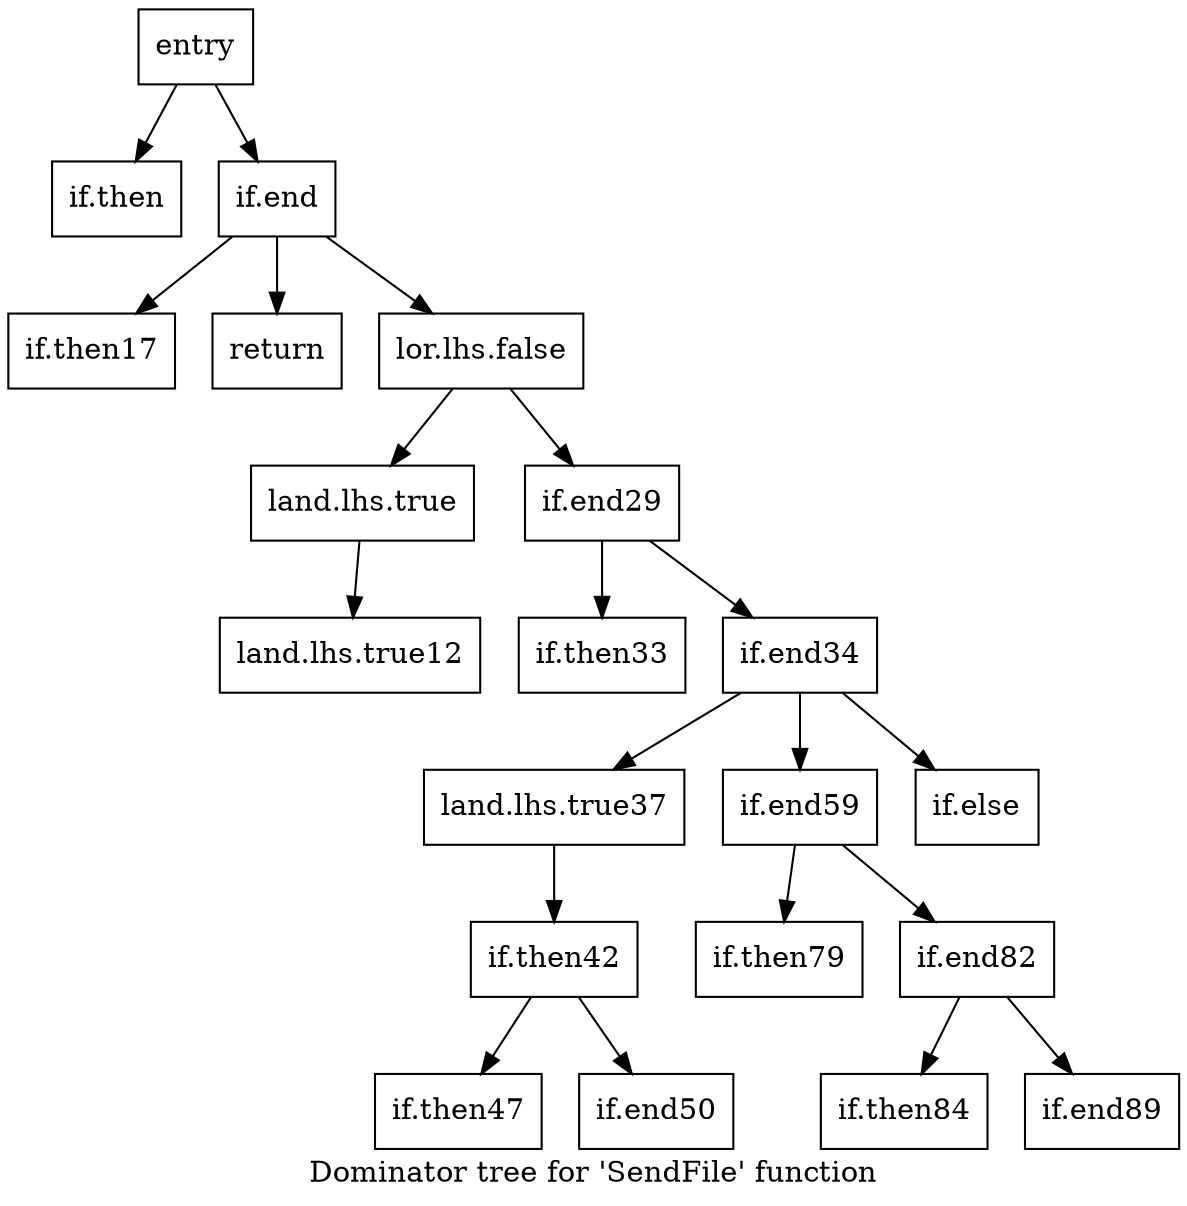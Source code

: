 digraph "Dominator tree for 'SendFile' function" {
	label="Dominator tree for 'SendFile' function";

	Node0xeab780 [shape=record,label="{entry}"];
	Node0xeab780 -> Node0xe61310;
	Node0xeab780 -> Node0xeabd00;
	Node0xe61310 [shape=record,label="{if.then}"];
	Node0xeabd00 [shape=record,label="{if.end}"];
	Node0xeabd00 -> Node0xe5f450;
	Node0xeabd00 -> Node0xea4a70;
	Node0xeabd00 -> Node0xe6c710;
	Node0xe5f450 [shape=record,label="{if.then17}"];
	Node0xea4a70 [shape=record,label="{return}"];
	Node0xe6c710 [shape=record,label="{lor.lhs.false}"];
	Node0xe6c710 -> Node0xe9aad0;
	Node0xe6c710 -> Node0xed9d20;
	Node0xe9aad0 [shape=record,label="{land.lhs.true}"];
	Node0xe9aad0 -> Node0xe97c20;
	Node0xe97c20 [shape=record,label="{land.lhs.true12}"];
	Node0xed9d20 [shape=record,label="{if.end29}"];
	Node0xed9d20 -> Node0xeb3c20;
	Node0xed9d20 -> Node0xe4f2d0;
	Node0xeb3c20 [shape=record,label="{if.then33}"];
	Node0xe4f2d0 [shape=record,label="{if.end34}"];
	Node0xe4f2d0 -> Node0xebcbb0;
	Node0xe4f2d0 -> Node0xedffe0;
	Node0xe4f2d0 -> Node0xe5ddf0;
	Node0xebcbb0 [shape=record,label="{land.lhs.true37}"];
	Node0xebcbb0 -> Node0xe28cf0;
	Node0xe28cf0 [shape=record,label="{if.then42}"];
	Node0xe28cf0 -> Node0xe80940;
	Node0xe28cf0 -> Node0xe288b0;
	Node0xe80940 [shape=record,label="{if.then47}"];
	Node0xe288b0 [shape=record,label="{if.end50}"];
	Node0xedffe0 [shape=record,label="{if.end59}"];
	Node0xedffe0 -> Node0xe42f10;
	Node0xedffe0 -> Node0xec26b0;
	Node0xe42f10 [shape=record,label="{if.then79}"];
	Node0xec26b0 [shape=record,label="{if.end82}"];
	Node0xec26b0 -> Node0xe03920;
	Node0xec26b0 -> Node0xe806f0;
	Node0xe03920 [shape=record,label="{if.then84}"];
	Node0xe806f0 [shape=record,label="{if.end89}"];
	Node0xe5ddf0 [shape=record,label="{if.else}"];
}
